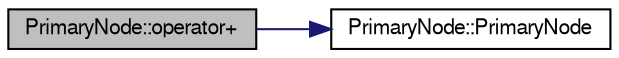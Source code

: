 digraph "PrimaryNode::operator+"
{
  edge [fontname="FreeSans",fontsize="10",labelfontname="FreeSans",labelfontsize="10"];
  node [fontname="FreeSans",fontsize="10",shape=record];
  rankdir="LR";
  Node1 [label="PrimaryNode::operator+",height=0.2,width=0.4,color="black", fillcolor="grey75", style="filled", fontcolor="black"];
  Node1 -> Node2 [color="midnightblue",fontsize="10",style="solid",fontname="FreeSans"];
  Node2 [label="PrimaryNode::PrimaryNode",height=0.2,width=0.4,color="black", fillcolor="white", style="filled",URL="$class_primary_node.html#a1ed5ffae2687946e9fd4fc7e8306e0bc"];
}

